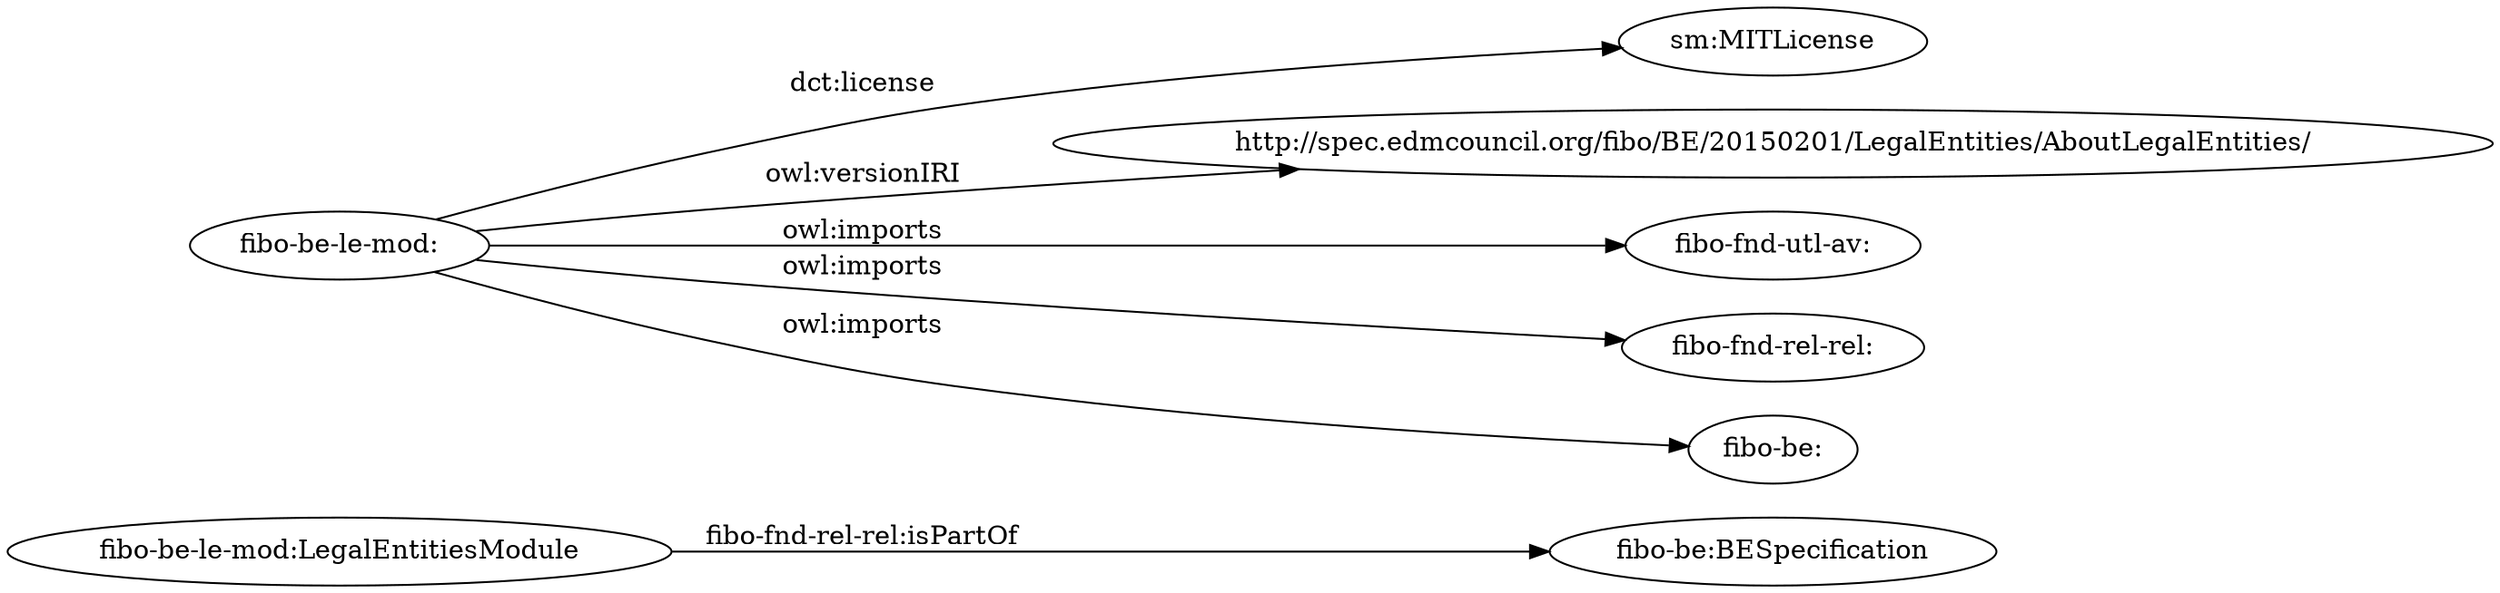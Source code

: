 digraph ar2dtool_diagram { 
rankdir=LR;
size="1501"
	"fibo-be-le-mod:LegalEntitiesModule" -> "fibo-be:BESpecification" [ label = "fibo-fnd-rel-rel:isPartOf" ];
	"fibo-be-le-mod:" -> "sm:MITLicense" [ label = "dct:license" ];
	"fibo-be-le-mod:" -> "http://spec.edmcouncil.org/fibo/BE/20150201/LegalEntities/AboutLegalEntities/" [ label = "owl:versionIRI" ];
	"fibo-be-le-mod:" -> "fibo-fnd-utl-av:" [ label = "owl:imports" ];
	"fibo-be-le-mod:" -> "fibo-fnd-rel-rel:" [ label = "owl:imports" ];
	"fibo-be-le-mod:" -> "fibo-be:" [ label = "owl:imports" ];

}
